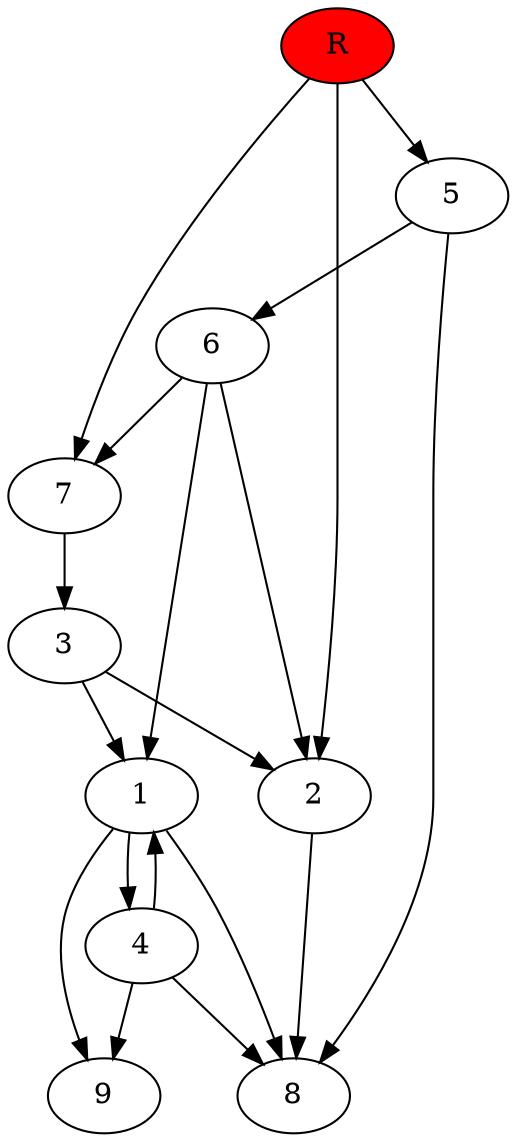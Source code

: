 digraph prb38155 {
	1
	2
	3
	4
	5
	6
	7
	8
	R [fillcolor="#ff0000" style=filled]
	1 -> 4
	1 -> 8
	1 -> 9
	2 -> 8
	3 -> 1
	3 -> 2
	4 -> 1
	4 -> 8
	4 -> 9
	5 -> 6
	5 -> 8
	6 -> 1
	6 -> 2
	6 -> 7
	7 -> 3
	R -> 2
	R -> 5
	R -> 7
}

